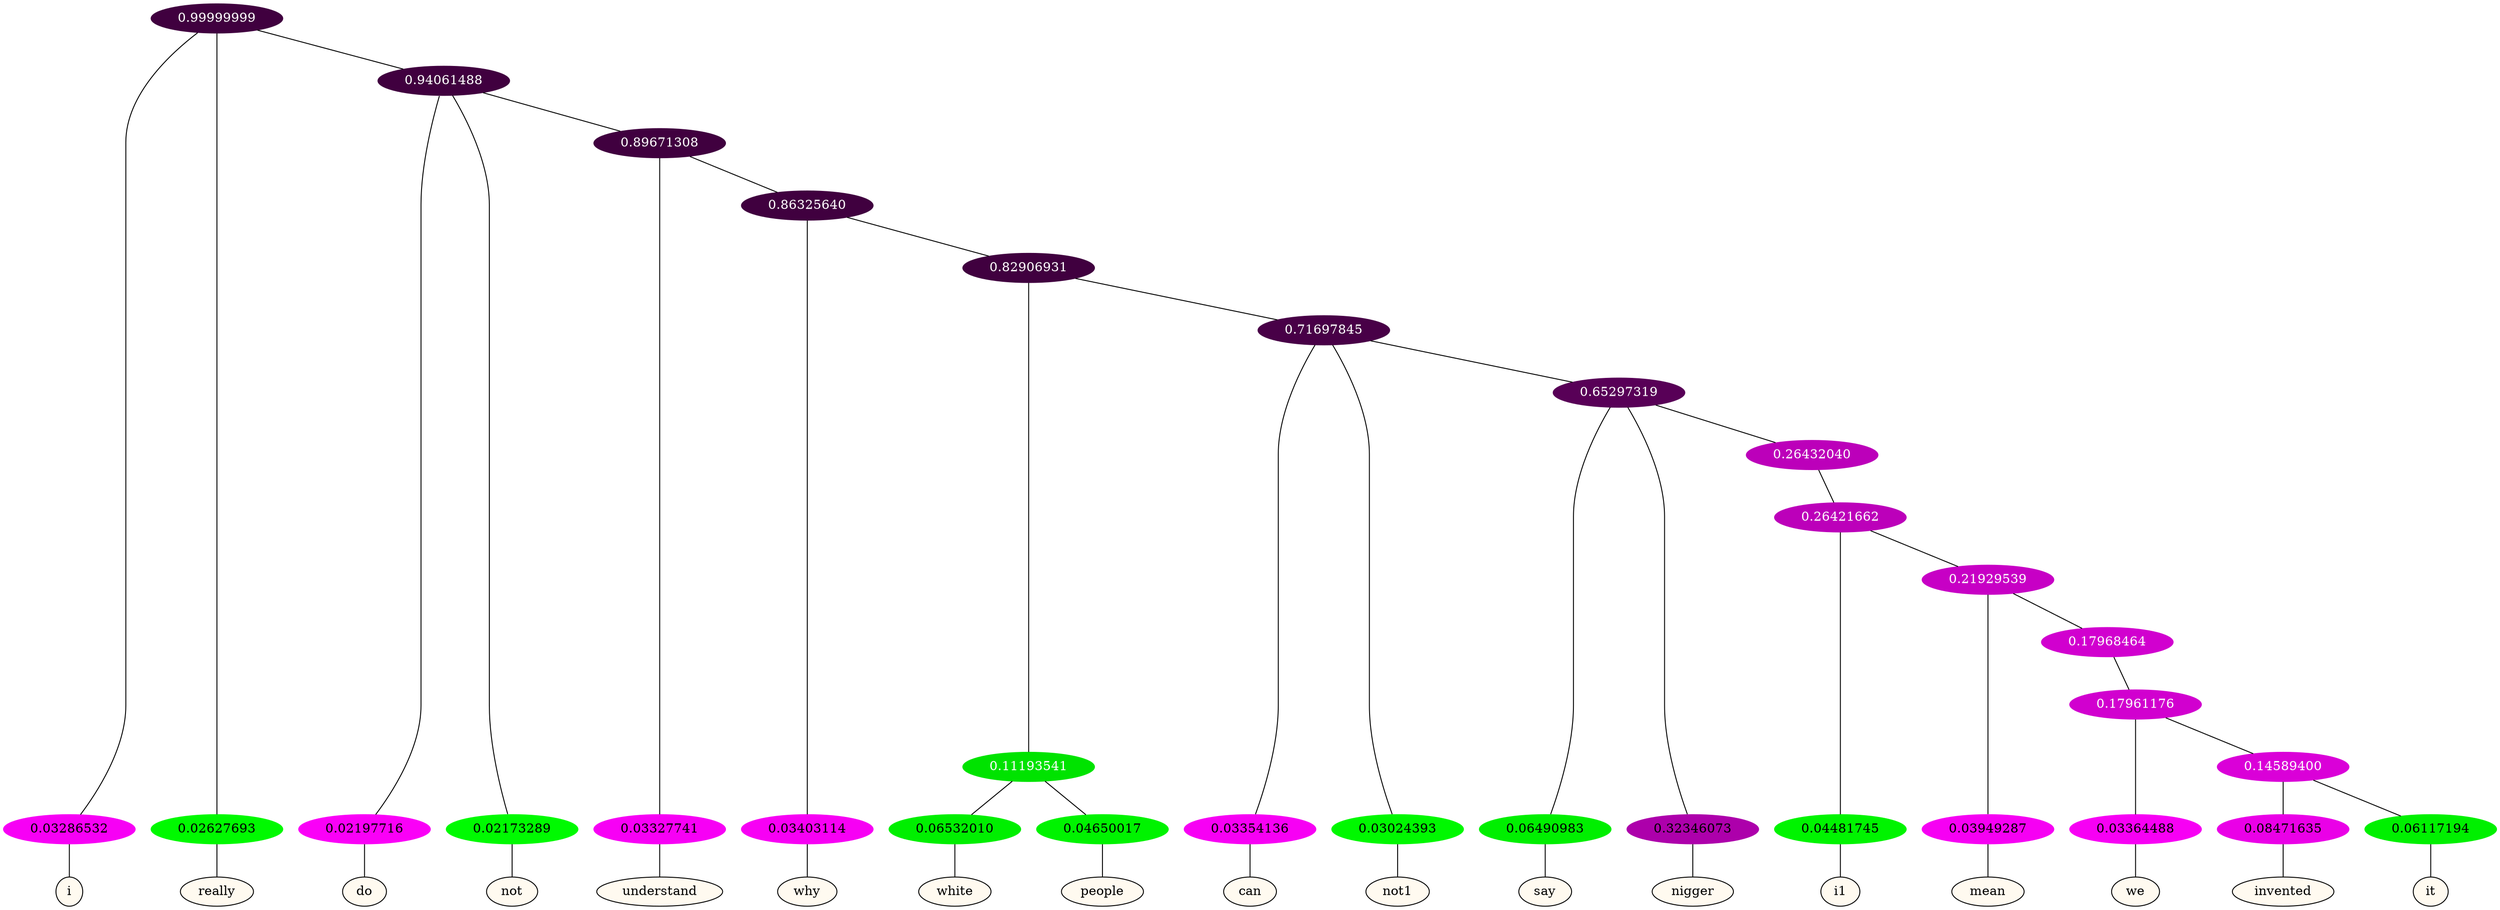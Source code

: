 graph {
	node [format=png height=0.15 nodesep=0.001 ordering=out overlap=prism overlap_scaling=0.01 ranksep=0.001 ratio=0.2 style=filled width=0.15]
	{
		rank=same
		a_w_1 [label=i color=black fillcolor=floralwhite style="filled,solid"]
		a_w_2 [label=really color=black fillcolor=floralwhite style="filled,solid"]
		a_w_4 [label=do color=black fillcolor=floralwhite style="filled,solid"]
		a_w_5 [label=not color=black fillcolor=floralwhite style="filled,solid"]
		a_w_7 [label=understand color=black fillcolor=floralwhite style="filled,solid"]
		a_w_9 [label=why color=black fillcolor=floralwhite style="filled,solid"]
		a_w_13 [label=white color=black fillcolor=floralwhite style="filled,solid"]
		a_w_14 [label=people color=black fillcolor=floralwhite style="filled,solid"]
		a_w_15 [label=can color=black fillcolor=floralwhite style="filled,solid"]
		a_w_16 [label=not1 color=black fillcolor=floralwhite style="filled,solid"]
		a_w_18 [label=say color=black fillcolor=floralwhite style="filled,solid"]
		a_w_19 [label=nigger color=black fillcolor=floralwhite style="filled,solid"]
		a_w_22 [label=i1 color=black fillcolor=floralwhite style="filled,solid"]
		a_w_24 [label=mean color=black fillcolor=floralwhite style="filled,solid"]
		a_w_27 [label=we color=black fillcolor=floralwhite style="filled,solid"]
		a_w_29 [label=invented color=black fillcolor=floralwhite style="filled,solid"]
		a_w_30 [label=it color=black fillcolor=floralwhite style="filled,solid"]
	}
	a_n_1 -- a_w_1
	a_n_2 -- a_w_2
	a_n_4 -- a_w_4
	a_n_5 -- a_w_5
	a_n_7 -- a_w_7
	a_n_9 -- a_w_9
	a_n_13 -- a_w_13
	a_n_14 -- a_w_14
	a_n_15 -- a_w_15
	a_n_16 -- a_w_16
	a_n_18 -- a_w_18
	a_n_19 -- a_w_19
	a_n_22 -- a_w_22
	a_n_24 -- a_w_24
	a_n_27 -- a_w_27
	a_n_29 -- a_w_29
	a_n_30 -- a_w_30
	{
		rank=same
		a_n_1 [label=0.03286532 color="0.835 1.000 0.967" fontcolor=black]
		a_n_2 [label=0.02627693 color="0.334 1.000 0.974" fontcolor=black]
		a_n_4 [label=0.02197716 color="0.835 1.000 0.978" fontcolor=black]
		a_n_5 [label=0.02173289 color="0.334 1.000 0.978" fontcolor=black]
		a_n_7 [label=0.03327741 color="0.835 1.000 0.967" fontcolor=black]
		a_n_9 [label=0.03403114 color="0.835 1.000 0.966" fontcolor=black]
		a_n_13 [label=0.06532010 color="0.334 1.000 0.935" fontcolor=black]
		a_n_14 [label=0.04650017 color="0.334 1.000 0.953" fontcolor=black]
		a_n_15 [label=0.03354136 color="0.835 1.000 0.966" fontcolor=black]
		a_n_16 [label=0.03024393 color="0.334 1.000 0.970" fontcolor=black]
		a_n_18 [label=0.06490983 color="0.334 1.000 0.935" fontcolor=black]
		a_n_19 [label=0.32346073 color="0.835 1.000 0.677" fontcolor=black]
		a_n_22 [label=0.04481745 color="0.334 1.000 0.955" fontcolor=black]
		a_n_24 [label=0.03949287 color="0.835 1.000 0.961" fontcolor=black]
		a_n_27 [label=0.03364488 color="0.835 1.000 0.966" fontcolor=black]
		a_n_29 [label=0.08471635 color="0.835 1.000 0.915" fontcolor=black]
		a_n_30 [label=0.06117194 color="0.334 1.000 0.939" fontcolor=black]
	}
	a_n_0 [label=0.99999999 color="0.835 1.000 0.250" fontcolor=grey99]
	a_n_0 -- a_n_1
	a_n_0 -- a_n_2
	a_n_3 [label=0.94061488 color="0.835 1.000 0.250" fontcolor=grey99]
	a_n_0 -- a_n_3
	a_n_3 -- a_n_4
	a_n_3 -- a_n_5
	a_n_6 [label=0.89671308 color="0.835 1.000 0.250" fontcolor=grey99]
	a_n_3 -- a_n_6
	a_n_6 -- a_n_7
	a_n_8 [label=0.86325640 color="0.835 1.000 0.250" fontcolor=grey99]
	a_n_6 -- a_n_8
	a_n_8 -- a_n_9
	a_n_10 [label=0.82906931 color="0.835 1.000 0.250" fontcolor=grey99]
	a_n_8 -- a_n_10
	a_n_11 [label=0.11193541 color="0.334 1.000 0.888" fontcolor=grey99]
	a_n_10 -- a_n_11
	a_n_12 [label=0.71697845 color="0.835 1.000 0.283" fontcolor=grey99]
	a_n_10 -- a_n_12
	a_n_11 -- a_n_13
	a_n_11 -- a_n_14
	a_n_12 -- a_n_15
	a_n_12 -- a_n_16
	a_n_17 [label=0.65297319 color="0.835 1.000 0.347" fontcolor=grey99]
	a_n_12 -- a_n_17
	a_n_17 -- a_n_18
	a_n_17 -- a_n_19
	a_n_20 [label=0.26432040 color="0.835 1.000 0.736" fontcolor=grey99]
	a_n_17 -- a_n_20
	a_n_21 [label=0.26421662 color="0.835 1.000 0.736" fontcolor=grey99]
	a_n_20 -- a_n_21
	a_n_21 -- a_n_22
	a_n_23 [label=0.21929539 color="0.835 1.000 0.781" fontcolor=grey99]
	a_n_21 -- a_n_23
	a_n_23 -- a_n_24
	a_n_25 [label=0.17968464 color="0.835 1.000 0.820" fontcolor=grey99]
	a_n_23 -- a_n_25
	a_n_26 [label=0.17961176 color="0.835 1.000 0.820" fontcolor=grey99]
	a_n_25 -- a_n_26
	a_n_26 -- a_n_27
	a_n_28 [label=0.14589400 color="0.835 1.000 0.854" fontcolor=grey99]
	a_n_26 -- a_n_28
	a_n_28 -- a_n_29
	a_n_28 -- a_n_30
}
